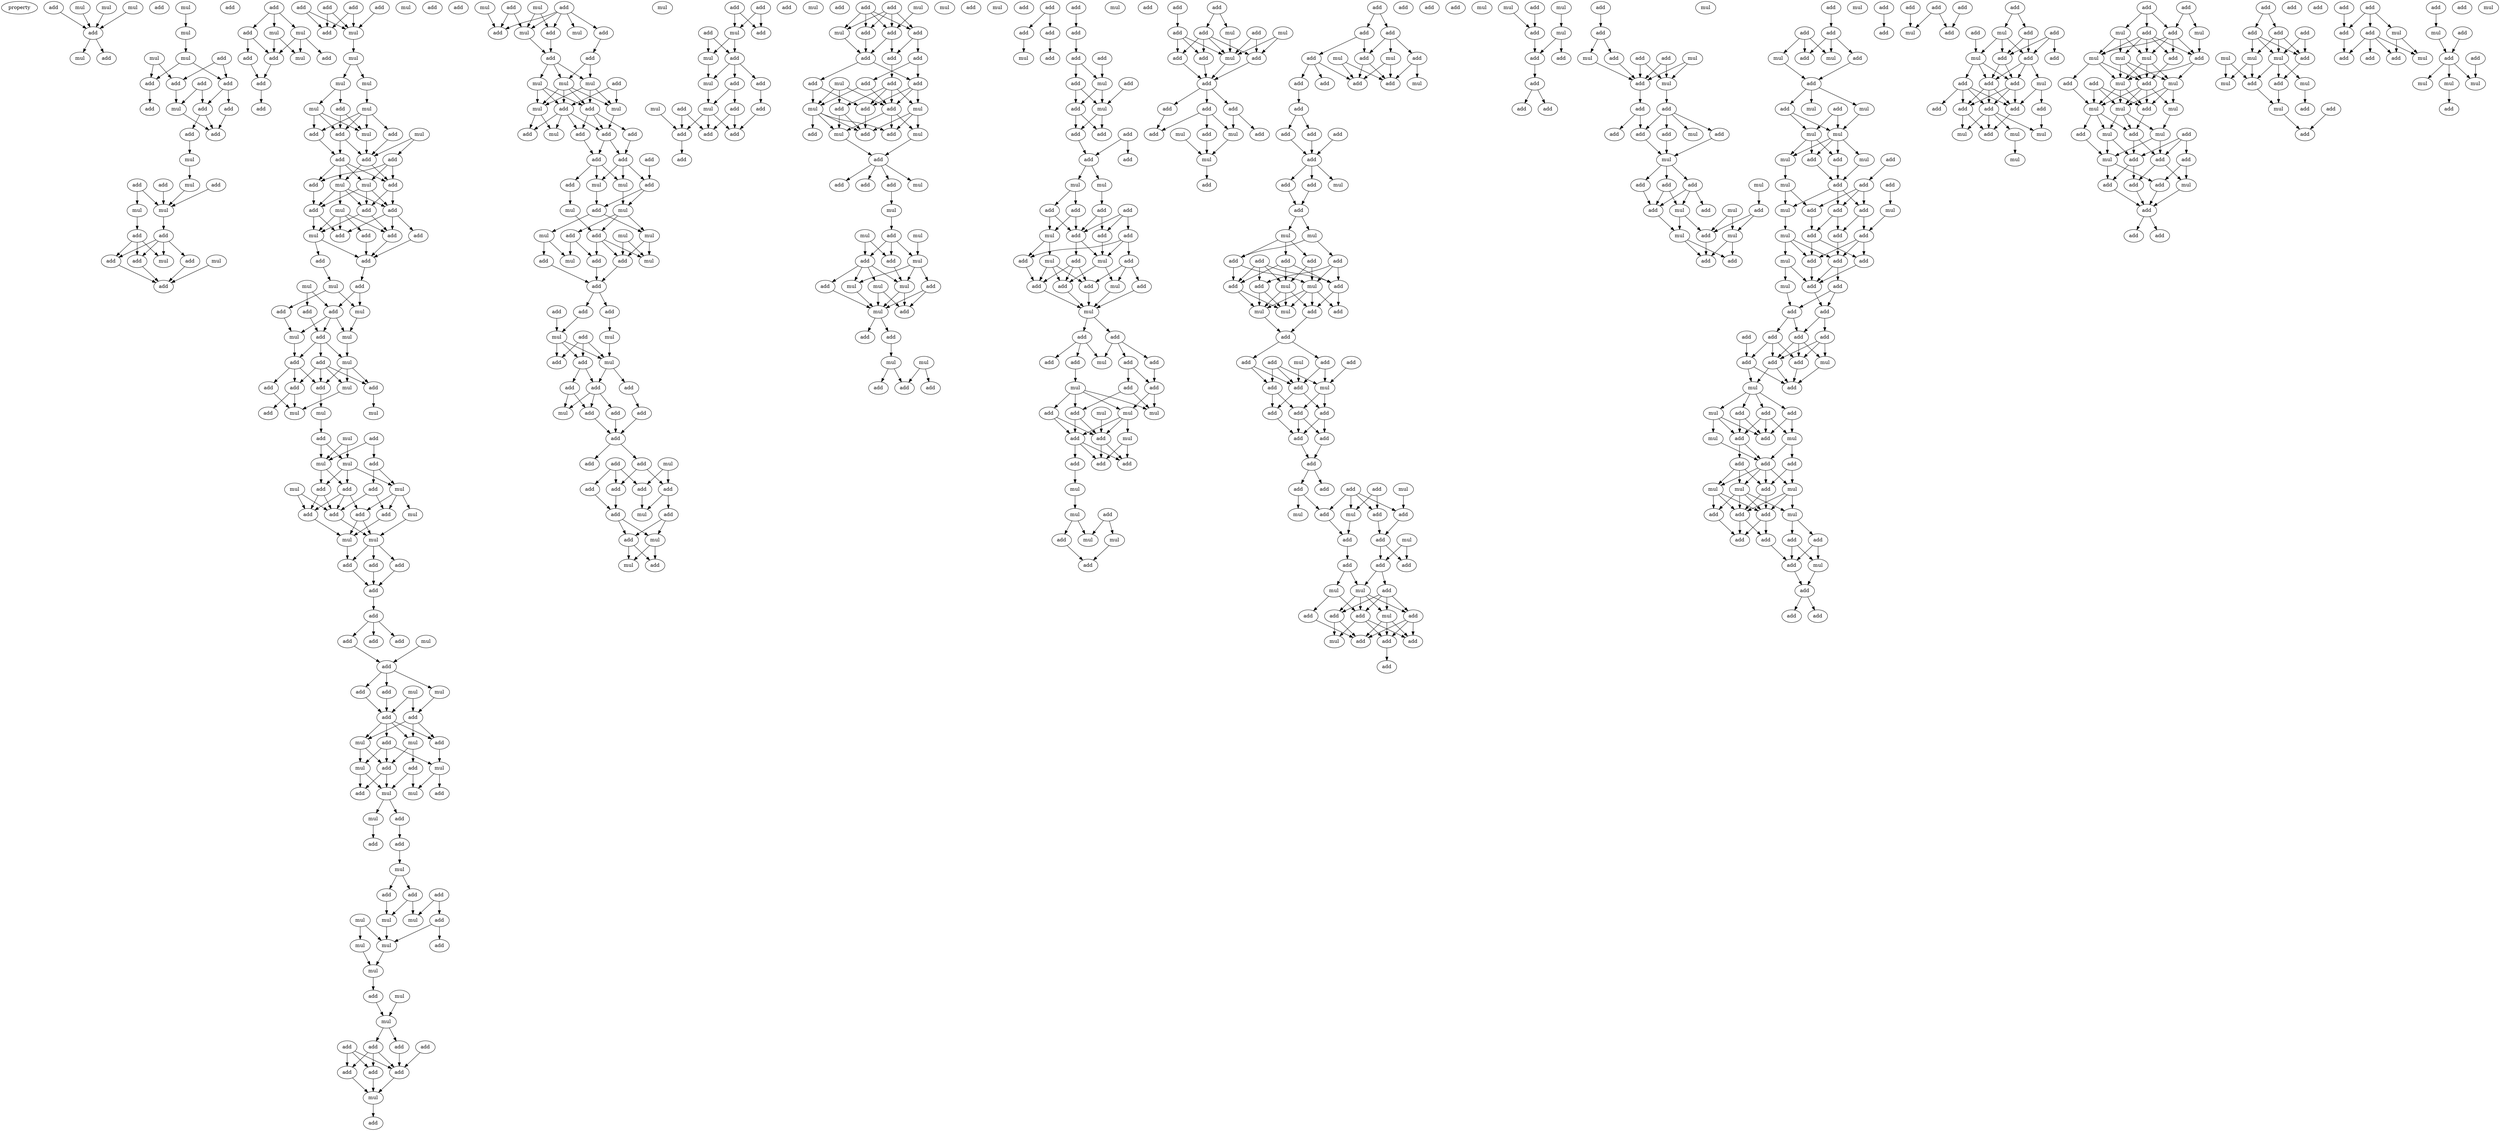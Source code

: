 digraph {
    node [fontcolor=black]
    property [mul=2,lf=1.3]
    0 [ label = add ];
    1 [ label = mul ];
    2 [ label = add ];
    3 [ label = mul ];
    4 [ label = mul ];
    5 [ label = add ];
    6 [ label = mul ];
    7 [ label = mul ];
    8 [ label = add ];
    9 [ label = add ];
    10 [ label = mul ];
    11 [ label = mul ];
    12 [ label = mul ];
    13 [ label = add ];
    14 [ label = add ];
    15 [ label = add ];
    16 [ label = add ];
    17 [ label = add ];
    18 [ label = mul ];
    19 [ label = add ];
    20 [ label = add ];
    21 [ label = add ];
    22 [ label = add ];
    23 [ label = add ];
    24 [ label = mul ];
    25 [ label = add ];
    26 [ label = add ];
    27 [ label = mul ];
    28 [ label = add ];
    29 [ label = mul ];
    30 [ label = mul ];
    31 [ label = add ];
    32 [ label = add ];
    33 [ label = add ];
    34 [ label = add ];
    35 [ label = mul ];
    36 [ label = add ];
    37 [ label = mul ];
    38 [ label = add ];
    39 [ label = add ];
    40 [ label = add ];
    41 [ label = mul ];
    42 [ label = mul ];
    43 [ label = add ];
    44 [ label = add ];
    45 [ label = add ];
    46 [ label = mul ];
    47 [ label = add ];
    48 [ label = add ];
    49 [ label = add ];
    50 [ label = add ];
    51 [ label = add ];
    52 [ label = add ];
    53 [ label = add ];
    54 [ label = mul ];
    55 [ label = mul ];
    56 [ label = mul ];
    57 [ label = mul ];
    58 [ label = mul ];
    59 [ label = mul ];
    60 [ label = add ];
    61 [ label = add ];
    62 [ label = mul ];
    63 [ label = add ];
    64 [ label = add ];
    65 [ label = mul ];
    66 [ label = add ];
    67 [ label = add ];
    68 [ label = add ];
    69 [ label = mul ];
    70 [ label = mul ];
    71 [ label = add ];
    72 [ label = mul ];
    73 [ label = add ];
    74 [ label = add ];
    75 [ label = add ];
    76 [ label = mul ];
    77 [ label = add ];
    78 [ label = add ];
    79 [ label = add ];
    80 [ label = add ];
    81 [ label = add ];
    82 [ label = mul ];
    83 [ label = add ];
    84 [ label = add ];
    85 [ label = mul ];
    86 [ label = add ];
    87 [ label = mul ];
    88 [ label = add ];
    89 [ label = add ];
    90 [ label = add ];
    91 [ label = mul ];
    92 [ label = mul ];
    93 [ label = add ];
    94 [ label = mul ];
    95 [ label = add ];
    96 [ label = mul ];
    97 [ label = add ];
    98 [ label = add ];
    99 [ label = add ];
    100 [ label = mul ];
    101 [ label = add ];
    102 [ label = add ];
    103 [ label = mul ];
    104 [ label = mul ];
    105 [ label = mul ];
    106 [ label = add ];
    107 [ label = add ];
    108 [ label = add ];
    109 [ label = mul ];
    110 [ label = add ];
    111 [ label = mul ];
    112 [ label = mul ];
    113 [ label = add ];
    114 [ label = add ];
    115 [ label = mul ];
    116 [ label = add ];
    117 [ label = mul ];
    118 [ label = add ];
    119 [ label = add ];
    120 [ label = add ];
    121 [ label = mul ];
    122 [ label = add ];
    123 [ label = mul ];
    124 [ label = mul ];
    125 [ label = add ];
    126 [ label = add ];
    127 [ label = add ];
    128 [ label = add ];
    129 [ label = add ];
    130 [ label = add ];
    131 [ label = add ];
    132 [ label = add ];
    133 [ label = mul ];
    134 [ label = add ];
    135 [ label = add ];
    136 [ label = mul ];
    137 [ label = add ];
    138 [ label = add ];
    139 [ label = mul ];
    140 [ label = add ];
    141 [ label = add ];
    142 [ label = add ];
    143 [ label = mul ];
    144 [ label = add ];
    145 [ label = mul ];
    146 [ label = mul ];
    147 [ label = add ];
    148 [ label = add ];
    149 [ label = mul ];
    150 [ label = add ];
    151 [ label = mul ];
    152 [ label = add ];
    153 [ label = mul ];
    154 [ label = mul ];
    155 [ label = add ];
    156 [ label = add ];
    157 [ label = add ];
    158 [ label = mul ];
    159 [ label = add ];
    160 [ label = add ];
    161 [ label = add ];
    162 [ label = mul ];
    163 [ label = mul ];
    164 [ label = add ];
    165 [ label = mul ];
    166 [ label = mul ];
    167 [ label = mul ];
    168 [ label = add ];
    169 [ label = mul ];
    170 [ label = add ];
    171 [ label = add ];
    172 [ label = mul ];
    173 [ label = mul ];
    174 [ label = add ];
    175 [ label = add ];
    176 [ label = add ];
    177 [ label = add ];
    178 [ label = add ];
    179 [ label = add ];
    180 [ label = add ];
    181 [ label = mul ];
    182 [ label = add ];
    183 [ label = mul ];
    184 [ label = add ];
    185 [ label = mul ];
    186 [ label = add ];
    187 [ label = add ];
    188 [ label = mul ];
    189 [ label = add ];
    190 [ label = mul ];
    191 [ label = add ];
    192 [ label = add ];
    193 [ label = add ];
    194 [ label = mul ];
    195 [ label = mul ];
    196 [ label = mul ];
    197 [ label = add ];
    198 [ label = add ];
    199 [ label = mul ];
    200 [ label = mul ];
    201 [ label = add ];
    202 [ label = add ];
    203 [ label = add ];
    204 [ label = add ];
    205 [ label = add ];
    206 [ label = mul ];
    207 [ label = add ];
    208 [ label = add ];
    209 [ label = add ];
    210 [ label = mul ];
    211 [ label = mul ];
    212 [ label = add ];
    213 [ label = add ];
    214 [ label = mul ];
    215 [ label = add ];
    216 [ label = mul ];
    217 [ label = mul ];
    218 [ label = mul ];
    219 [ label = add ];
    220 [ label = add ];
    221 [ label = mul ];
    222 [ label = add ];
    223 [ label = mul ];
    224 [ label = add ];
    225 [ label = add ];
    226 [ label = mul ];
    227 [ label = add ];
    228 [ label = add ];
    229 [ label = add ];
    230 [ label = add ];
    231 [ label = add ];
    232 [ label = mul ];
    233 [ label = mul ];
    234 [ label = add ];
    235 [ label = add ];
    236 [ label = mul ];
    237 [ label = mul ];
    238 [ label = add ];
    239 [ label = add ];
    240 [ label = add ];
    241 [ label = mul ];
    242 [ label = add ];
    243 [ label = add ];
    244 [ label = add ];
    245 [ label = add ];
    246 [ label = add ];
    247 [ label = mul ];
    248 [ label = add ];
    249 [ label = add ];
    250 [ label = add ];
    251 [ label = add ];
    252 [ label = add ];
    253 [ label = add ];
    254 [ label = add ];
    255 [ label = add ];
    256 [ label = mul ];
    257 [ label = add ];
    258 [ label = mul ];
    259 [ label = add ];
    260 [ label = mul ];
    261 [ label = add ];
    262 [ label = add ];
    263 [ label = add ];
    264 [ label = mul ];
    265 [ label = add ];
    266 [ label = add ];
    267 [ label = mul ];
    268 [ label = add ];
    269 [ label = add ];
    270 [ label = mul ];
    271 [ label = add ];
    272 [ label = add ];
    273 [ label = mul ];
    274 [ label = add ];
    275 [ label = mul ];
    276 [ label = add ];
    277 [ label = add ];
    278 [ label = add ];
    279 [ label = add ];
    280 [ label = add ];
    281 [ label = mul ];
    282 [ label = add ];
    283 [ label = add ];
    284 [ label = mul ];
    285 [ label = add ];
    286 [ label = add ];
    287 [ label = add ];
    288 [ label = mul ];
    289 [ label = add ];
    290 [ label = add ];
    291 [ label = add ];
    292 [ label = add ];
    293 [ label = add ];
    294 [ label = mul ];
    295 [ label = add ];
    296 [ label = add ];
    297 [ label = add ];
    298 [ label = add ];
    299 [ label = add ];
    300 [ label = add ];
    301 [ label = mul ];
    302 [ label = mul ];
    303 [ label = add ];
    304 [ label = add ];
    305 [ label = add ];
    306 [ label = mul ];
    307 [ label = mul ];
    308 [ label = add ];
    309 [ label = add ];
    310 [ label = add ];
    311 [ label = mul ];
    312 [ label = add ];
    313 [ label = mul ];
    314 [ label = mul ];
    315 [ label = add ];
    316 [ label = mul ];
    317 [ label = mul ];
    318 [ label = mul ];
    319 [ label = add ];
    320 [ label = add ];
    321 [ label = add ];
    322 [ label = mul ];
    323 [ label = add ];
    324 [ label = mul ];
    325 [ label = mul ];
    326 [ label = mul ];
    327 [ label = add ];
    328 [ label = add ];
    329 [ label = add ];
    330 [ label = add ];
    331 [ label = mul ];
    332 [ label = mul ];
    333 [ label = add ];
    334 [ label = add ];
    335 [ label = mul ];
    336 [ label = add ];
    337 [ label = add ];
    338 [ label = add ];
    339 [ label = add ];
    340 [ label = add ];
    341 [ label = add ];
    342 [ label = add ];
    343 [ label = mul ];
    344 [ label = add ];
    345 [ label = add ];
    346 [ label = add ];
    347 [ label = add ];
    348 [ label = add ];
    349 [ label = mul ];
    350 [ label = add ];
    351 [ label = mul ];
    352 [ label = add ];
    353 [ label = add ];
    354 [ label = add ];
    355 [ label = mul ];
    356 [ label = add ];
    357 [ label = add ];
    358 [ label = mul ];
    359 [ label = mul ];
    360 [ label = add ];
    361 [ label = add ];
    362 [ label = add ];
    363 [ label = add ];
    364 [ label = add ];
    365 [ label = mul ];
    366 [ label = add ];
    367 [ label = add ];
    368 [ label = add ];
    369 [ label = mul ];
    370 [ label = add ];
    371 [ label = mul ];
    372 [ label = add ];
    373 [ label = add ];
    374 [ label = add ];
    375 [ label = mul ];
    376 [ label = add ];
    377 [ label = add ];
    378 [ label = mul ];
    379 [ label = add ];
    380 [ label = add ];
    381 [ label = add ];
    382 [ label = mul ];
    383 [ label = add ];
    384 [ label = add ];
    385 [ label = add ];
    386 [ label = add ];
    387 [ label = mul ];
    388 [ label = add ];
    389 [ label = add ];
    390 [ label = add ];
    391 [ label = mul ];
    392 [ label = mul ];
    393 [ label = mul ];
    394 [ label = mul ];
    395 [ label = add ];
    396 [ label = add ];
    397 [ label = add ];
    398 [ label = add ];
    399 [ label = add ];
    400 [ label = mul ];
    401 [ label = add ];
    402 [ label = mul ];
    403 [ label = add ];
    404 [ label = add ];
    405 [ label = mul ];
    406 [ label = mul ];
    407 [ label = add ];
    408 [ label = add ];
    409 [ label = add ];
    410 [ label = add ];
    411 [ label = mul ];
    412 [ label = add ];
    413 [ label = mul ];
    414 [ label = add ];
    415 [ label = add ];
    416 [ label = mul ];
    417 [ label = add ];
    418 [ label = add ];
    419 [ label = add ];
    420 [ label = add ];
    421 [ label = add ];
    422 [ label = add ];
    423 [ label = mul ];
    424 [ label = add ];
    425 [ label = add ];
    426 [ label = mul ];
    427 [ label = add ];
    428 [ label = mul ];
    429 [ label = add ];
    430 [ label = add ];
    431 [ label = add ];
    432 [ label = add ];
    433 [ label = add ];
    434 [ label = add ];
    435 [ label = mul ];
    436 [ label = add ];
    437 [ label = mul ];
    438 [ label = add ];
    439 [ label = mul ];
    440 [ label = add ];
    441 [ label = add ];
    442 [ label = add ];
    443 [ label = add ];
    444 [ label = add ];
    445 [ label = add ];
    446 [ label = add ];
    447 [ label = add ];
    448 [ label = add ];
    449 [ label = add ];
    450 [ label = add ];
    451 [ label = add ];
    452 [ label = mul ];
    453 [ label = add ];
    454 [ label = mul ];
    455 [ label = add ];
    456 [ label = mul ];
    457 [ label = mul ];
    458 [ label = add ];
    459 [ label = add ];
    460 [ label = add ];
    461 [ label = add ];
    462 [ label = add ];
    463 [ label = add ];
    464 [ label = add ];
    465 [ label = mul ];
    466 [ label = add ];
    467 [ label = mul ];
    468 [ label = add ];
    469 [ label = mul ];
    470 [ label = add ];
    471 [ label = mul ];
    472 [ label = add ];
    473 [ label = add ];
    474 [ label = add ];
    475 [ label = mul ];
    476 [ label = add ];
    477 [ label = add ];
    478 [ label = mul ];
    479 [ label = add ];
    480 [ label = add ];
    481 [ label = add ];
    482 [ label = add ];
    483 [ label = add ];
    484 [ label = add ];
    485 [ label = add ];
    486 [ label = add ];
    487 [ label = add ];
    488 [ label = add ];
    489 [ label = mul ];
    490 [ label = add ];
    491 [ label = add ];
    492 [ label = add ];
    493 [ label = mul ];
    494 [ label = mul ];
    495 [ label = add ];
    496 [ label = add ];
    497 [ label = add ];
    498 [ label = add ];
    499 [ label = mul ];
    500 [ label = add ];
    501 [ label = add ];
    502 [ label = add ];
    503 [ label = mul ];
    504 [ label = add ];
    505 [ label = mul ];
    506 [ label = add ];
    507 [ label = mul ];
    508 [ label = add ];
    509 [ label = add ];
    510 [ label = add ];
    511 [ label = mul ];
    512 [ label = add ];
    513 [ label = add ];
    514 [ label = add ];
    515 [ label = add ];
    516 [ label = mul ];
    517 [ label = add ];
    518 [ label = mul ];
    519 [ label = add ];
    520 [ label = mul ];
    521 [ label = add ];
    522 [ label = add ];
    523 [ label = add ];
    524 [ label = add ];
    525 [ label = mul ];
    526 [ label = add ];
    527 [ label = add ];
    528 [ label = add ];
    529 [ label = mul ];
    530 [ label = add ];
    531 [ label = mul ];
    532 [ label = add ];
    533 [ label = add ];
    534 [ label = mul ];
    535 [ label = add ];
    536 [ label = add ];
    537 [ label = add ];
    538 [ label = add ];
    539 [ label = add ];
    540 [ label = add ];
    541 [ label = add ];
    542 [ label = mul ];
    543 [ label = mul ];
    544 [ label = add ];
    545 [ label = mul ];
    546 [ label = add ];
    547 [ label = add ];
    548 [ label = mul ];
    549 [ label = add ];
    550 [ label = mul ];
    551 [ label = add ];
    552 [ label = add ];
    553 [ label = mul ];
    554 [ label = mul ];
    555 [ label = add ];
    556 [ label = add ];
    557 [ label = add ];
    558 [ label = add ];
    559 [ label = add ];
    560 [ label = add ];
    561 [ label = mul ];
    562 [ label = add ];
    563 [ label = mul ];
    564 [ label = add ];
    565 [ label = add ];
    566 [ label = mul ];
    567 [ label = mul ];
    568 [ label = add ];
    569 [ label = add ];
    570 [ label = mul ];
    571 [ label = mul ];
    572 [ label = mul ];
    573 [ label = mul ];
    574 [ label = add ];
    575 [ label = add ];
    576 [ label = add ];
    577 [ label = add ];
    578 [ label = mul ];
    579 [ label = add ];
    580 [ label = add ];
    581 [ label = mul ];
    582 [ label = mul ];
    583 [ label = add ];
    584 [ label = add ];
    585 [ label = add ];
    586 [ label = mul ];
    587 [ label = add ];
    588 [ label = add ];
    589 [ label = add ];
    590 [ label = add ];
    591 [ label = add ];
    592 [ label = add ];
    593 [ label = mul ];
    594 [ label = add ];
    595 [ label = add ];
    596 [ label = mul ];
    597 [ label = add ];
    598 [ label = add ];
    599 [ label = add ];
    600 [ label = add ];
    601 [ label = add ];
    602 [ label = mul ];
    603 [ label = add ];
    604 [ label = add ];
    605 [ label = add ];
    606 [ label = mul ];
    607 [ label = add ];
    608 [ label = add ];
    609 [ label = mul ];
    610 [ label = add ];
    611 [ label = mul ];
    612 [ label = add ];
    613 [ label = add ];
    614 [ label = add ];
    615 [ label = add ];
    616 [ label = mul ];
    617 [ label = mul ];
    618 [ label = add ];
    619 [ label = add ];
    620 [ label = add ];
    621 [ label = add ];
    622 [ label = mul ];
    623 [ label = mul ];
    624 [ label = mul ];
    625 [ label = add ];
    626 [ label = add ];
    627 [ label = add ];
    628 [ label = mul ];
    629 [ label = add ];
    630 [ label = add ];
    631 [ label = add ];
    632 [ label = add ];
    633 [ label = add ];
    634 [ label = add ];
    635 [ label = mul ];
    636 [ label = add ];
    637 [ label = add ];
    638 [ label = add ];
    639 [ label = add ];
    640 [ label = add ];
    641 [ label = add ];
    642 [ label = add ];
    643 [ label = add ];
    644 [ label = mul ];
    645 [ label = add ];
    646 [ label = add ];
    647 [ label = mul ];
    648 [ label = add ];
    649 [ label = add ];
    650 [ label = add ];
    651 [ label = mul ];
    652 [ label = add ];
    653 [ label = add ];
    654 [ label = add ];
    655 [ label = add ];
    656 [ label = mul ];
    657 [ label = add ];
    658 [ label = add ];
    659 [ label = add ];
    660 [ label = add ];
    661 [ label = add ];
    662 [ label = add ];
    663 [ label = mul ];
    664 [ label = mul ];
    665 [ label = mul ];
    666 [ label = add ];
    667 [ label = mul ];
    668 [ label = add ];
    669 [ label = add ];
    670 [ label = mul ];
    671 [ label = add ];
    672 [ label = add ];
    673 [ label = mul ];
    674 [ label = mul ];
    675 [ label = add ];
    676 [ label = add ];
    677 [ label = mul ];
    678 [ label = mul ];
    679 [ label = add ];
    680 [ label = add ];
    681 [ label = add ];
    682 [ label = mul ];
    683 [ label = mul ];
    684 [ label = mul ];
    685 [ label = mul ];
    686 [ label = add ];
    687 [ label = mul ];
    688 [ label = add ];
    689 [ label = add ];
    690 [ label = add ];
    691 [ label = mul ];
    692 [ label = mul ];
    693 [ label = mul ];
    694 [ label = add ];
    695 [ label = add ];
    696 [ label = add ];
    697 [ label = add ];
    698 [ label = mul ];
    699 [ label = add ];
    700 [ label = add ];
    701 [ label = add ];
    702 [ label = add ];
    703 [ label = add ];
    704 [ label = add ];
    705 [ label = add ];
    706 [ label = add ];
    707 [ label = add ];
    708 [ label = mul ];
    709 [ label = mul ];
    710 [ label = add ];
    711 [ label = mul ];
    712 [ label = add ];
    713 [ label = mul ];
    714 [ label = mul ];
    715 [ label = add ];
    716 [ label = add ];
    717 [ label = add ];
    718 [ label = add ];
    719 [ label = add ];
    720 [ label = mul ];
    721 [ label = add ];
    722 [ label = add ];
    723 [ label = add ];
    724 [ label = add ];
    725 [ label = add ];
    726 [ label = mul ];
    727 [ label = add ];
    728 [ label = mul ];
    729 [ label = add ];
    730 [ label = add ];
    731 [ label = add ];
    732 [ label = add ];
    733 [ label = mul ];
    734 [ label = add ];
    735 [ label = add ];
    736 [ label = add ];
    737 [ label = mul ];
    738 [ label = mul ];
    739 [ label = mul ];
    740 [ label = add ];
    741 [ label = mul ];
    0 -> 5 [ name = 0 ];
    1 -> 5 [ name = 1 ];
    3 -> 5 [ name = 2 ];
    4 -> 5 [ name = 3 ];
    5 -> 6 [ name = 4 ];
    5 -> 8 [ name = 5 ];
    7 -> 10 [ name = 6 ];
    10 -> 12 [ name = 7 ];
    11 -> 14 [ name = 8 ];
    11 -> 16 [ name = 9 ];
    12 -> 14 [ name = 10 ];
    12 -> 15 [ name = 11 ];
    13 -> 15 [ name = 12 ];
    13 -> 16 [ name = 13 ];
    14 -> 20 [ name = 14 ];
    15 -> 19 [ name = 15 ];
    15 -> 21 [ name = 16 ];
    16 -> 18 [ name = 17 ];
    17 -> 18 [ name = 18 ];
    17 -> 21 [ name = 19 ];
    18 -> 22 [ name = 20 ];
    19 -> 22 [ name = 21 ];
    21 -> 22 [ name = 22 ];
    21 -> 23 [ name = 23 ];
    23 -> 24 [ name = 24 ];
    24 -> 27 [ name = 25 ];
    25 -> 29 [ name = 26 ];
    25 -> 30 [ name = 27 ];
    26 -> 29 [ name = 28 ];
    27 -> 29 [ name = 29 ];
    28 -> 29 [ name = 30 ];
    29 -> 32 [ name = 31 ];
    30 -> 31 [ name = 32 ];
    31 -> 33 [ name = 33 ];
    31 -> 35 [ name = 34 ];
    31 -> 36 [ name = 35 ];
    32 -> 33 [ name = 36 ];
    32 -> 34 [ name = 37 ];
    32 -> 35 [ name = 38 ];
    32 -> 36 [ name = 39 ];
    33 -> 38 [ name = 40 ];
    34 -> 38 [ name = 41 ];
    36 -> 38 [ name = 42 ];
    37 -> 38 [ name = 43 ];
    39 -> 40 [ name = 44 ];
    39 -> 41 [ name = 45 ];
    39 -> 42 [ name = 46 ];
    40 -> 43 [ name = 47 ];
    40 -> 44 [ name = 48 ];
    41 -> 43 [ name = 49 ];
    41 -> 46 [ name = 50 ];
    42 -> 43 [ name = 51 ];
    42 -> 45 [ name = 52 ];
    42 -> 46 [ name = 53 ];
    43 -> 47 [ name = 54 ];
    44 -> 47 [ name = 55 ];
    47 -> 50 [ name = 56 ];
    48 -> 53 [ name = 57 ];
    48 -> 54 [ name = 58 ];
    49 -> 53 [ name = 59 ];
    49 -> 54 [ name = 60 ];
    51 -> 54 [ name = 61 ];
    52 -> 53 [ name = 62 ];
    52 -> 54 [ name = 63 ];
    54 -> 55 [ name = 64 ];
    55 -> 56 [ name = 65 ];
    55 -> 57 [ name = 66 ];
    56 -> 58 [ name = 67 ];
    57 -> 59 [ name = 68 ];
    57 -> 60 [ name = 69 ];
    58 -> 61 [ name = 70 ];
    58 -> 63 [ name = 71 ];
    58 -> 64 [ name = 72 ];
    58 -> 65 [ name = 73 ];
    59 -> 61 [ name = 74 ];
    59 -> 63 [ name = 75 ];
    59 -> 65 [ name = 76 ];
    60 -> 63 [ name = 77 ];
    60 -> 65 [ name = 78 ];
    61 -> 67 [ name = 79 ];
    62 -> 66 [ name = 80 ];
    62 -> 68 [ name = 81 ];
    63 -> 67 [ name = 82 ];
    63 -> 68 [ name = 83 ];
    64 -> 68 [ name = 84 ];
    65 -> 68 [ name = 85 ];
    66 -> 71 [ name = 86 ];
    66 -> 72 [ name = 87 ];
    66 -> 73 [ name = 88 ];
    67 -> 70 [ name = 89 ];
    67 -> 71 [ name = 90 ];
    67 -> 72 [ name = 91 ];
    67 -> 73 [ name = 92 ];
    68 -> 70 [ name = 93 ];
    68 -> 73 [ name = 94 ];
    70 -> 74 [ name = 95 ];
    70 -> 75 [ name = 96 ];
    70 -> 76 [ name = 97 ];
    70 -> 77 [ name = 98 ];
    71 -> 75 [ name = 99 ];
    72 -> 74 [ name = 100 ];
    72 -> 75 [ name = 101 ];
    72 -> 77 [ name = 102 ];
    73 -> 74 [ name = 103 ];
    73 -> 77 [ name = 104 ];
    74 -> 80 [ name = 105 ];
    74 -> 82 [ name = 106 ];
    75 -> 81 [ name = 107 ];
    75 -> 82 [ name = 108 ];
    76 -> 79 [ name = 109 ];
    76 -> 80 [ name = 110 ];
    76 -> 81 [ name = 111 ];
    76 -> 82 [ name = 112 ];
    77 -> 78 [ name = 113 ];
    77 -> 80 [ name = 114 ];
    77 -> 81 [ name = 115 ];
    78 -> 83 [ name = 116 ];
    79 -> 83 [ name = 117 ];
    80 -> 83 [ name = 118 ];
    82 -> 83 [ name = 119 ];
    82 -> 84 [ name = 120 ];
    83 -> 86 [ name = 121 ];
    84 -> 87 [ name = 122 ];
    85 -> 88 [ name = 123 ];
    85 -> 90 [ name = 124 ];
    86 -> 90 [ name = 125 ];
    86 -> 91 [ name = 126 ];
    87 -> 89 [ name = 127 ];
    87 -> 91 [ name = 128 ];
    88 -> 93 [ name = 129 ];
    89 -> 94 [ name = 130 ];
    90 -> 92 [ name = 131 ];
    90 -> 93 [ name = 132 ];
    90 -> 94 [ name = 133 ];
    91 -> 92 [ name = 134 ];
    92 -> 96 [ name = 135 ];
    93 -> 95 [ name = 136 ];
    93 -> 96 [ name = 137 ];
    93 -> 97 [ name = 138 ];
    94 -> 95 [ name = 139 ];
    95 -> 98 [ name = 140 ];
    95 -> 99 [ name = 141 ];
    95 -> 102 [ name = 142 ];
    96 -> 100 [ name = 143 ];
    96 -> 101 [ name = 144 ];
    96 -> 102 [ name = 145 ];
    97 -> 98 [ name = 146 ];
    97 -> 100 [ name = 147 ];
    97 -> 101 [ name = 148 ];
    97 -> 102 [ name = 149 ];
    98 -> 104 [ name = 150 ];
    98 -> 106 [ name = 151 ];
    99 -> 104 [ name = 152 ];
    100 -> 104 [ name = 153 ];
    101 -> 105 [ name = 154 ];
    102 -> 103 [ name = 155 ];
    103 -> 108 [ name = 156 ];
    107 -> 110 [ name = 157 ];
    107 -> 112 [ name = 158 ];
    108 -> 111 [ name = 159 ];
    108 -> 112 [ name = 160 ];
    109 -> 111 [ name = 161 ];
    109 -> 112 [ name = 162 ];
    110 -> 113 [ name = 163 ];
    110 -> 117 [ name = 164 ];
    111 -> 114 [ name = 165 ];
    111 -> 116 [ name = 166 ];
    111 -> 117 [ name = 167 ];
    112 -> 114 [ name = 168 ];
    112 -> 116 [ name = 169 ];
    113 -> 120 [ name = 170 ];
    113 -> 122 [ name = 171 ];
    114 -> 118 [ name = 172 ];
    114 -> 120 [ name = 173 ];
    115 -> 118 [ name = 174 ];
    115 -> 120 [ name = 175 ];
    116 -> 118 [ name = 176 ];
    116 -> 119 [ name = 177 ];
    116 -> 120 [ name = 178 ];
    117 -> 119 [ name = 179 ];
    117 -> 121 [ name = 180 ];
    117 -> 122 [ name = 181 ];
    118 -> 124 [ name = 182 ];
    119 -> 123 [ name = 183 ];
    119 -> 124 [ name = 184 ];
    120 -> 123 [ name = 185 ];
    121 -> 123 [ name = 186 ];
    122 -> 124 [ name = 187 ];
    123 -> 125 [ name = 188 ];
    123 -> 126 [ name = 189 ];
    123 -> 127 [ name = 190 ];
    124 -> 126 [ name = 191 ];
    125 -> 128 [ name = 192 ];
    126 -> 128 [ name = 193 ];
    127 -> 128 [ name = 194 ];
    128 -> 129 [ name = 195 ];
    129 -> 130 [ name = 196 ];
    129 -> 131 [ name = 197 ];
    129 -> 132 [ name = 198 ];
    130 -> 134 [ name = 199 ];
    133 -> 134 [ name = 200 ];
    134 -> 135 [ name = 201 ];
    134 -> 137 [ name = 202 ];
    134 -> 139 [ name = 203 ];
    135 -> 141 [ name = 204 ];
    136 -> 140 [ name = 205 ];
    136 -> 141 [ name = 206 ];
    137 -> 141 [ name = 207 ];
    139 -> 140 [ name = 208 ];
    140 -> 143 [ name = 209 ];
    140 -> 144 [ name = 210 ];
    140 -> 145 [ name = 211 ];
    141 -> 142 [ name = 212 ];
    141 -> 143 [ name = 213 ];
    141 -> 144 [ name = 214 ];
    141 -> 145 [ name = 215 ];
    142 -> 146 [ name = 216 ];
    142 -> 148 [ name = 217 ];
    142 -> 149 [ name = 218 ];
    143 -> 147 [ name = 219 ];
    143 -> 148 [ name = 220 ];
    144 -> 146 [ name = 221 ];
    145 -> 148 [ name = 222 ];
    145 -> 149 [ name = 223 ];
    146 -> 150 [ name = 224 ];
    146 -> 151 [ name = 225 ];
    147 -> 151 [ name = 226 ];
    147 -> 153 [ name = 227 ];
    148 -> 152 [ name = 228 ];
    148 -> 153 [ name = 229 ];
    149 -> 152 [ name = 230 ];
    149 -> 153 [ name = 231 ];
    153 -> 154 [ name = 232 ];
    153 -> 155 [ name = 233 ];
    154 -> 157 [ name = 234 ];
    155 -> 156 [ name = 235 ];
    156 -> 158 [ name = 236 ];
    158 -> 159 [ name = 237 ];
    158 -> 161 [ name = 238 ];
    159 -> 163 [ name = 239 ];
    160 -> 162 [ name = 240 ];
    160 -> 164 [ name = 241 ];
    161 -> 162 [ name = 242 ];
    161 -> 163 [ name = 243 ];
    163 -> 166 [ name = 244 ];
    164 -> 166 [ name = 245 ];
    164 -> 168 [ name = 246 ];
    165 -> 166 [ name = 247 ];
    165 -> 167 [ name = 248 ];
    166 -> 169 [ name = 249 ];
    167 -> 169 [ name = 250 ];
    169 -> 170 [ name = 251 ];
    170 -> 173 [ name = 252 ];
    172 -> 173 [ name = 253 ];
    173 -> 174 [ name = 254 ];
    173 -> 176 [ name = 255 ];
    174 -> 178 [ name = 256 ];
    174 -> 179 [ name = 257 ];
    174 -> 180 [ name = 258 ];
    175 -> 180 [ name = 259 ];
    176 -> 180 [ name = 260 ];
    177 -> 178 [ name = 261 ];
    177 -> 179 [ name = 262 ];
    177 -> 180 [ name = 263 ];
    178 -> 181 [ name = 264 ];
    179 -> 181 [ name = 265 ];
    180 -> 181 [ name = 266 ];
    181 -> 182 [ name = 267 ];
    183 -> 189 [ name = 268 ];
    184 -> 187 [ name = 269 ];
    184 -> 188 [ name = 270 ];
    184 -> 189 [ name = 271 ];
    184 -> 190 [ name = 272 ];
    184 -> 191 [ name = 273 ];
    185 -> 190 [ name = 274 ];
    185 -> 191 [ name = 275 ];
    186 -> 189 [ name = 276 ];
    186 -> 190 [ name = 277 ];
    187 -> 193 [ name = 278 ];
    190 -> 192 [ name = 279 ];
    191 -> 192 [ name = 280 ];
    192 -> 194 [ name = 281 ];
    192 -> 195 [ name = 282 ];
    192 -> 196 [ name = 283 ];
    193 -> 195 [ name = 284 ];
    193 -> 196 [ name = 285 ];
    194 -> 198 [ name = 286 ];
    194 -> 199 [ name = 287 ];
    194 -> 201 [ name = 288 ];
    195 -> 199 [ name = 289 ];
    195 -> 200 [ name = 290 ];
    195 -> 201 [ name = 291 ];
    196 -> 198 [ name = 292 ];
    196 -> 199 [ name = 293 ];
    196 -> 200 [ name = 294 ];
    196 -> 201 [ name = 295 ];
    197 -> 198 [ name = 296 ];
    197 -> 200 [ name = 297 ];
    198 -> 202 [ name = 298 ];
    198 -> 203 [ name = 299 ];
    198 -> 205 [ name = 300 ];
    198 -> 206 [ name = 301 ];
    199 -> 202 [ name = 302 ];
    199 -> 206 [ name = 303 ];
    200 -> 203 [ name = 304 ];
    201 -> 203 [ name = 305 ];
    201 -> 204 [ name = 306 ];
    201 -> 205 [ name = 307 ];
    203 -> 208 [ name = 308 ];
    203 -> 209 [ name = 309 ];
    204 -> 209 [ name = 310 ];
    205 -> 208 [ name = 311 ];
    207 -> 213 [ name = 312 ];
    208 -> 210 [ name = 313 ];
    208 -> 211 [ name = 314 ];
    208 -> 212 [ name = 315 ];
    209 -> 210 [ name = 316 ];
    209 -> 211 [ name = 317 ];
    209 -> 213 [ name = 318 ];
    210 -> 214 [ name = 319 ];
    211 -> 215 [ name = 320 ];
    212 -> 216 [ name = 321 ];
    213 -> 214 [ name = 322 ];
    213 -> 215 [ name = 323 ];
    214 -> 219 [ name = 324 ];
    214 -> 220 [ name = 325 ];
    214 -> 221 [ name = 326 ];
    215 -> 217 [ name = 327 ];
    215 -> 221 [ name = 328 ];
    216 -> 219 [ name = 329 ];
    217 -> 222 [ name = 330 ];
    217 -> 223 [ name = 331 ];
    218 -> 225 [ name = 332 ];
    218 -> 226 [ name = 333 ];
    219 -> 224 [ name = 334 ];
    219 -> 225 [ name = 335 ];
    219 -> 226 [ name = 336 ];
    220 -> 223 [ name = 337 ];
    220 -> 224 [ name = 338 ];
    221 -> 225 [ name = 339 ];
    221 -> 226 [ name = 340 ];
    222 -> 227 [ name = 341 ];
    224 -> 227 [ name = 342 ];
    225 -> 227 [ name = 343 ];
    227 -> 228 [ name = 344 ];
    227 -> 229 [ name = 345 ];
    228 -> 232 [ name = 346 ];
    229 -> 233 [ name = 347 ];
    230 -> 232 [ name = 348 ];
    231 -> 234 [ name = 349 ];
    231 -> 235 [ name = 350 ];
    231 -> 236 [ name = 351 ];
    232 -> 234 [ name = 352 ];
    232 -> 235 [ name = 353 ];
    232 -> 236 [ name = 354 ];
    233 -> 236 [ name = 355 ];
    235 -> 238 [ name = 356 ];
    235 -> 239 [ name = 357 ];
    236 -> 238 [ name = 358 ];
    236 -> 240 [ name = 359 ];
    238 -> 241 [ name = 360 ];
    238 -> 242 [ name = 361 ];
    238 -> 243 [ name = 362 ];
    239 -> 241 [ name = 363 ];
    239 -> 242 [ name = 364 ];
    240 -> 244 [ name = 365 ];
    242 -> 245 [ name = 366 ];
    243 -> 245 [ name = 367 ];
    244 -> 245 [ name = 368 ];
    245 -> 246 [ name = 369 ];
    245 -> 249 [ name = 370 ];
    247 -> 252 [ name = 371 ];
    247 -> 253 [ name = 372 ];
    248 -> 250 [ name = 373 ];
    248 -> 251 [ name = 374 ];
    248 -> 252 [ name = 375 ];
    249 -> 251 [ name = 376 ];
    249 -> 253 [ name = 377 ];
    250 -> 254 [ name = 378 ];
    251 -> 254 [ name = 379 ];
    252 -> 256 [ name = 380 ];
    253 -> 255 [ name = 381 ];
    253 -> 256 [ name = 382 ];
    254 -> 257 [ name = 383 ];
    254 -> 258 [ name = 384 ];
    255 -> 257 [ name = 385 ];
    255 -> 258 [ name = 386 ];
    257 -> 260 [ name = 387 ];
    257 -> 263 [ name = 388 ];
    258 -> 260 [ name = 389 ];
    258 -> 263 [ name = 390 ];
    259 -> 264 [ name = 391 ];
    259 -> 266 [ name = 392 ];
    262 -> 264 [ name = 393 ];
    262 -> 266 [ name = 394 ];
    264 -> 267 [ name = 395 ];
    264 -> 268 [ name = 396 ];
    265 -> 267 [ name = 397 ];
    265 -> 268 [ name = 398 ];
    267 -> 270 [ name = 399 ];
    268 -> 269 [ name = 400 ];
    268 -> 270 [ name = 401 ];
    268 -> 271 [ name = 402 ];
    269 -> 273 [ name = 403 ];
    269 -> 274 [ name = 404 ];
    270 -> 273 [ name = 405 ];
    271 -> 272 [ name = 406 ];
    272 -> 279 [ name = 407 ];
    273 -> 277 [ name = 408 ];
    273 -> 278 [ name = 409 ];
    273 -> 279 [ name = 410 ];
    274 -> 278 [ name = 411 ];
    274 -> 279 [ name = 412 ];
    275 -> 277 [ name = 413 ];
    276 -> 277 [ name = 414 ];
    276 -> 278 [ name = 415 ];
    277 -> 280 [ name = 416 ];
    283 -> 286 [ name = 417 ];
    283 -> 287 [ name = 418 ];
    283 -> 288 [ name = 419 ];
    283 -> 289 [ name = 420 ];
    284 -> 286 [ name = 421 ];
    285 -> 286 [ name = 422 ];
    285 -> 287 [ name = 423 ];
    285 -> 288 [ name = 424 ];
    285 -> 289 [ name = 425 ];
    286 -> 291 [ name = 426 ];
    286 -> 292 [ name = 427 ];
    287 -> 290 [ name = 428 ];
    287 -> 292 [ name = 429 ];
    288 -> 291 [ name = 430 ];
    289 -> 291 [ name = 431 ];
    290 -> 296 [ name = 432 ];
    290 -> 297 [ name = 433 ];
    291 -> 293 [ name = 434 ];
    291 -> 296 [ name = 435 ];
    292 -> 295 [ name = 436 ];
    293 -> 300 [ name = 437 ];
    293 -> 302 [ name = 438 ];
    294 -> 298 [ name = 439 ];
    294 -> 299 [ name = 440 ];
    294 -> 302 [ name = 441 ];
    295 -> 298 [ name = 442 ];
    295 -> 299 [ name = 443 ];
    295 -> 300 [ name = 444 ];
    295 -> 301 [ name = 445 ];
    296 -> 299 [ name = 446 ];
    296 -> 300 [ name = 447 ];
    296 -> 301 [ name = 448 ];
    297 -> 299 [ name = 449 ];
    297 -> 302 [ name = 450 ];
    298 -> 303 [ name = 451 ];
    298 -> 307 [ name = 452 ];
    299 -> 305 [ name = 453 ];
    299 -> 306 [ name = 454 ];
    299 -> 307 [ name = 455 ];
    300 -> 303 [ name = 456 ];
    301 -> 303 [ name = 457 ];
    301 -> 305 [ name = 458 ];
    301 -> 306 [ name = 459 ];
    302 -> 303 [ name = 460 ];
    302 -> 304 [ name = 461 ];
    302 -> 305 [ name = 462 ];
    302 -> 307 [ name = 463 ];
    306 -> 308 [ name = 464 ];
    307 -> 308 [ name = 465 ];
    308 -> 309 [ name = 466 ];
    308 -> 310 [ name = 467 ];
    308 -> 312 [ name = 468 ];
    308 -> 313 [ name = 469 ];
    312 -> 314 [ name = 470 ];
    314 -> 315 [ name = 471 ];
    315 -> 318 [ name = 472 ];
    315 -> 319 [ name = 473 ];
    315 -> 320 [ name = 474 ];
    316 -> 318 [ name = 475 ];
    317 -> 319 [ name = 476 ];
    317 -> 320 [ name = 477 ];
    318 -> 323 [ name = 478 ];
    318 -> 324 [ name = 479 ];
    318 -> 325 [ name = 480 ];
    319 -> 324 [ name = 481 ];
    320 -> 321 [ name = 482 ];
    320 -> 322 [ name = 483 ];
    320 -> 324 [ name = 484 ];
    320 -> 325 [ name = 485 ];
    321 -> 326 [ name = 486 ];
    322 -> 326 [ name = 487 ];
    322 -> 327 [ name = 488 ];
    323 -> 326 [ name = 489 ];
    323 -> 327 [ name = 490 ];
    324 -> 326 [ name = 491 ];
    324 -> 327 [ name = 492 ];
    325 -> 326 [ name = 493 ];
    326 -> 328 [ name = 494 ];
    326 -> 329 [ name = 495 ];
    329 -> 331 [ name = 496 ];
    331 -> 333 [ name = 497 ];
    331 -> 336 [ name = 498 ];
    332 -> 334 [ name = 499 ];
    332 -> 336 [ name = 500 ];
    338 -> 339 [ name = 501 ];
    338 -> 340 [ name = 502 ];
    339 -> 343 [ name = 503 ];
    340 -> 341 [ name = 504 ];
    342 -> 344 [ name = 505 ];
    344 -> 345 [ name = 506 ];
    345 -> 348 [ name = 507 ];
    345 -> 349 [ name = 508 ];
    346 -> 349 [ name = 509 ];
    347 -> 351 [ name = 510 ];
    348 -> 350 [ name = 511 ];
    348 -> 351 [ name = 512 ];
    349 -> 350 [ name = 513 ];
    349 -> 351 [ name = 514 ];
    350 -> 352 [ name = 515 ];
    350 -> 353 [ name = 516 ];
    351 -> 352 [ name = 517 ];
    351 -> 353 [ name = 518 ];
    353 -> 356 [ name = 519 ];
    354 -> 356 [ name = 520 ];
    354 -> 357 [ name = 521 ];
    356 -> 358 [ name = 522 ];
    356 -> 359 [ name = 523 ];
    358 -> 363 [ name = 524 ];
    359 -> 361 [ name = 525 ];
    359 -> 362 [ name = 526 ];
    360 -> 364 [ name = 527 ];
    360 -> 366 [ name = 528 ];
    360 -> 367 [ name = 529 ];
    361 -> 365 [ name = 530 ];
    361 -> 367 [ name = 531 ];
    362 -> 365 [ name = 532 ];
    362 -> 367 [ name = 533 ];
    363 -> 364 [ name = 534 ];
    363 -> 367 [ name = 535 ];
    364 -> 371 [ name = 536 ];
    365 -> 368 [ name = 537 ];
    365 -> 369 [ name = 538 ];
    366 -> 368 [ name = 539 ];
    366 -> 371 [ name = 540 ];
    366 -> 372 [ name = 541 ];
    367 -> 370 [ name = 542 ];
    367 -> 371 [ name = 543 ];
    368 -> 377 [ name = 544 ];
    369 -> 373 [ name = 545 ];
    369 -> 374 [ name = 546 ];
    369 -> 377 [ name = 547 ];
    370 -> 373 [ name = 548 ];
    370 -> 374 [ name = 549 ];
    370 -> 377 [ name = 550 ];
    371 -> 373 [ name = 551 ];
    371 -> 375 [ name = 552 ];
    372 -> 374 [ name = 553 ];
    372 -> 375 [ name = 554 ];
    372 -> 376 [ name = 555 ];
    373 -> 378 [ name = 556 ];
    374 -> 378 [ name = 557 ];
    375 -> 378 [ name = 558 ];
    376 -> 378 [ name = 559 ];
    377 -> 378 [ name = 560 ];
    378 -> 379 [ name = 561 ];
    378 -> 380 [ name = 562 ];
    379 -> 381 [ name = 563 ];
    379 -> 382 [ name = 564 ];
    379 -> 384 [ name = 565 ];
    380 -> 382 [ name = 566 ];
    380 -> 383 [ name = 567 ];
    380 -> 385 [ name = 568 ];
    383 -> 386 [ name = 569 ];
    384 -> 387 [ name = 570 ];
    385 -> 386 [ name = 571 ];
    385 -> 388 [ name = 572 ];
    386 -> 391 [ name = 573 ];
    386 -> 392 [ name = 574 ];
    387 -> 389 [ name = 575 ];
    387 -> 390 [ name = 576 ];
    387 -> 391 [ name = 577 ];
    387 -> 392 [ name = 578 ];
    388 -> 389 [ name = 579 ];
    388 -> 391 [ name = 580 ];
    389 -> 395 [ name = 581 ];
    389 -> 396 [ name = 582 ];
    390 -> 395 [ name = 583 ];
    390 -> 396 [ name = 584 ];
    392 -> 394 [ name = 585 ];
    392 -> 395 [ name = 586 ];
    392 -> 396 [ name = 587 ];
    393 -> 395 [ name = 588 ];
    394 -> 398 [ name = 589 ];
    394 -> 399 [ name = 590 ];
    395 -> 398 [ name = 591 ];
    395 -> 399 [ name = 592 ];
    396 -> 397 [ name = 593 ];
    396 -> 398 [ name = 594 ];
    396 -> 399 [ name = 595 ];
    397 -> 400 [ name = 596 ];
    400 -> 402 [ name = 597 ];
    401 -> 405 [ name = 598 ];
    401 -> 406 [ name = 599 ];
    402 -> 404 [ name = 600 ];
    402 -> 406 [ name = 601 ];
    404 -> 407 [ name = 602 ];
    405 -> 407 [ name = 603 ];
    408 -> 410 [ name = 604 ];
    408 -> 411 [ name = 605 ];
    409 -> 412 [ name = 606 ];
    410 -> 415 [ name = 607 ];
    410 -> 416 [ name = 608 ];
    410 -> 417 [ name = 609 ];
    410 -> 418 [ name = 610 ];
    411 -> 416 [ name = 611 ];
    412 -> 415 [ name = 612 ];
    412 -> 416 [ name = 613 ];
    412 -> 418 [ name = 614 ];
    413 -> 416 [ name = 615 ];
    413 -> 417 [ name = 616 ];
    414 -> 416 [ name = 617 ];
    414 -> 417 [ name = 618 ];
    415 -> 419 [ name = 619 ];
    416 -> 419 [ name = 620 ];
    417 -> 419 [ name = 621 ];
    418 -> 419 [ name = 622 ];
    419 -> 420 [ name = 623 ];
    419 -> 421 [ name = 624 ];
    419 -> 422 [ name = 625 ];
    420 -> 424 [ name = 626 ];
    421 -> 424 [ name = 627 ];
    421 -> 426 [ name = 628 ];
    421 -> 427 [ name = 629 ];
    422 -> 425 [ name = 630 ];
    422 -> 426 [ name = 631 ];
    423 -> 428 [ name = 632 ];
    426 -> 428 [ name = 633 ];
    427 -> 428 [ name = 634 ];
    428 -> 429 [ name = 635 ];
    430 -> 431 [ name = 636 ];
    430 -> 432 [ name = 637 ];
    431 -> 434 [ name = 638 ];
    431 -> 436 [ name = 639 ];
    432 -> 433 [ name = 640 ];
    432 -> 435 [ name = 641 ];
    432 -> 436 [ name = 642 ];
    433 -> 438 [ name = 643 ];
    433 -> 439 [ name = 644 ];
    434 -> 440 [ name = 645 ];
    434 -> 441 [ name = 646 ];
    434 -> 442 [ name = 647 ];
    435 -> 438 [ name = 648 ];
    435 -> 441 [ name = 649 ];
    436 -> 438 [ name = 650 ];
    436 -> 441 [ name = 651 ];
    437 -> 438 [ name = 652 ];
    437 -> 441 [ name = 653 ];
    440 -> 443 [ name = 654 ];
    443 -> 444 [ name = 655 ];
    443 -> 445 [ name = 656 ];
    444 -> 449 [ name = 657 ];
    445 -> 449 [ name = 658 ];
    446 -> 449 [ name = 659 ];
    449 -> 450 [ name = 660 ];
    449 -> 451 [ name = 661 ];
    449 -> 452 [ name = 662 ];
    450 -> 455 [ name = 663 ];
    451 -> 455 [ name = 664 ];
    455 -> 456 [ name = 665 ];
    455 -> 457 [ name = 666 ];
    456 -> 460 [ name = 667 ];
    456 -> 461 [ name = 668 ];
    457 -> 458 [ name = 669 ];
    457 -> 459 [ name = 670 ];
    457 -> 461 [ name = 671 ];
    458 -> 465 [ name = 672 ];
    458 -> 467 [ name = 673 ];
    459 -> 463 [ name = 674 ];
    459 -> 464 [ name = 675 ];
    459 -> 465 [ name = 676 ];
    460 -> 463 [ name = 677 ];
    460 -> 466 [ name = 678 ];
    460 -> 467 [ name = 679 ];
    461 -> 464 [ name = 680 ];
    461 -> 467 [ name = 681 ];
    462 -> 463 [ name = 682 ];
    462 -> 464 [ name = 683 ];
    462 -> 465 [ name = 684 ];
    462 -> 466 [ name = 685 ];
    463 -> 468 [ name = 686 ];
    463 -> 470 [ name = 687 ];
    464 -> 469 [ name = 688 ];
    464 -> 471 [ name = 689 ];
    465 -> 468 [ name = 690 ];
    465 -> 469 [ name = 691 ];
    465 -> 471 [ name = 692 ];
    466 -> 469 [ name = 693 ];
    466 -> 471 [ name = 694 ];
    467 -> 468 [ name = 695 ];
    467 -> 469 [ name = 696 ];
    467 -> 470 [ name = 697 ];
    467 -> 471 [ name = 698 ];
    468 -> 472 [ name = 699 ];
    471 -> 472 [ name = 700 ];
    472 -> 473 [ name = 701 ];
    472 -> 474 [ name = 702 ];
    473 -> 478 [ name = 703 ];
    473 -> 480 [ name = 704 ];
    474 -> 479 [ name = 705 ];
    474 -> 480 [ name = 706 ];
    475 -> 480 [ name = 707 ];
    476 -> 478 [ name = 708 ];
    477 -> 478 [ name = 709 ];
    477 -> 479 [ name = 710 ];
    477 -> 480 [ name = 711 ];
    478 -> 481 [ name = 712 ];
    478 -> 482 [ name = 713 ];
    479 -> 481 [ name = 714 ];
    479 -> 483 [ name = 715 ];
    480 -> 482 [ name = 716 ];
    480 -> 483 [ name = 717 ];
    481 -> 484 [ name = 718 ];
    481 -> 485 [ name = 719 ];
    482 -> 484 [ name = 720 ];
    482 -> 485 [ name = 721 ];
    483 -> 484 [ name = 722 ];
    484 -> 486 [ name = 723 ];
    485 -> 486 [ name = 724 ];
    486 -> 487 [ name = 725 ];
    486 -> 490 [ name = 726 ];
    487 -> 494 [ name = 727 ];
    487 -> 496 [ name = 728 ];
    488 -> 492 [ name = 729 ];
    488 -> 493 [ name = 730 ];
    488 -> 495 [ name = 731 ];
    488 -> 496 [ name = 732 ];
    489 -> 492 [ name = 733 ];
    491 -> 493 [ name = 734 ];
    491 -> 495 [ name = 735 ];
    492 -> 498 [ name = 736 ];
    493 -> 497 [ name = 737 ];
    495 -> 498 [ name = 738 ];
    496 -> 497 [ name = 739 ];
    497 -> 501 [ name = 740 ];
    498 -> 500 [ name = 741 ];
    498 -> 502 [ name = 742 ];
    499 -> 500 [ name = 743 ];
    499 -> 502 [ name = 744 ];
    501 -> 503 [ name = 745 ];
    501 -> 505 [ name = 746 ];
    502 -> 503 [ name = 747 ];
    502 -> 504 [ name = 748 ];
    503 -> 506 [ name = 749 ];
    503 -> 507 [ name = 750 ];
    503 -> 508 [ name = 751 ];
    503 -> 510 [ name = 752 ];
    504 -> 506 [ name = 753 ];
    504 -> 507 [ name = 754 ];
    504 -> 508 [ name = 755 ];
    504 -> 510 [ name = 756 ];
    505 -> 509 [ name = 757 ];
    505 -> 510 [ name = 758 ];
    506 -> 512 [ name = 759 ];
    506 -> 513 [ name = 760 ];
    506 -> 514 [ name = 761 ];
    507 -> 512 [ name = 762 ];
    507 -> 513 [ name = 763 ];
    507 -> 514 [ name = 764 ];
    508 -> 511 [ name = 765 ];
    508 -> 512 [ name = 766 ];
    509 -> 512 [ name = 767 ];
    510 -> 511 [ name = 768 ];
    510 -> 513 [ name = 769 ];
    510 -> 514 [ name = 770 ];
    514 -> 515 [ name = 771 ];
    516 -> 519 [ name = 772 ];
    517 -> 519 [ name = 773 ];
    518 -> 520 [ name = 774 ];
    519 -> 521 [ name = 775 ];
    520 -> 521 [ name = 776 ];
    520 -> 522 [ name = 777 ];
    521 -> 523 [ name = 778 ];
    523 -> 526 [ name = 779 ];
    523 -> 527 [ name = 780 ];
    524 -> 528 [ name = 781 ];
    528 -> 529 [ name = 782 ];
    528 -> 530 [ name = 783 ];
    529 -> 535 [ name = 784 ];
    530 -> 535 [ name = 785 ];
    531 -> 534 [ name = 786 ];
    531 -> 535 [ name = 787 ];
    532 -> 534 [ name = 788 ];
    532 -> 535 [ name = 789 ];
    533 -> 534 [ name = 790 ];
    533 -> 535 [ name = 791 ];
    534 -> 537 [ name = 792 ];
    535 -> 536 [ name = 793 ];
    536 -> 538 [ name = 794 ];
    536 -> 540 [ name = 795 ];
    537 -> 539 [ name = 796 ];
    537 -> 540 [ name = 797 ];
    537 -> 541 [ name = 798 ];
    537 -> 542 [ name = 799 ];
    539 -> 543 [ name = 800 ];
    540 -> 543 [ name = 801 ];
    541 -> 543 [ name = 802 ];
    543 -> 544 [ name = 803 ];
    543 -> 546 [ name = 804 ];
    543 -> 547 [ name = 805 ];
    544 -> 549 [ name = 806 ];
    545 -> 552 [ name = 807 ];
    546 -> 549 [ name = 808 ];
    546 -> 550 [ name = 809 ];
    546 -> 551 [ name = 810 ];
    547 -> 549 [ name = 811 ];
    547 -> 550 [ name = 812 ];
    548 -> 553 [ name = 813 ];
    548 -> 555 [ name = 814 ];
    549 -> 554 [ name = 815 ];
    550 -> 554 [ name = 816 ];
    550 -> 555 [ name = 817 ];
    552 -> 553 [ name = 818 ];
    552 -> 555 [ name = 819 ];
    553 -> 556 [ name = 820 ];
    553 -> 557 [ name = 821 ];
    554 -> 556 [ name = 822 ];
    554 -> 557 [ name = 823 ];
    555 -> 556 [ name = 824 ];
    558 -> 560 [ name = 825 ];
    559 -> 561 [ name = 826 ];
    559 -> 562 [ name = 827 ];
    559 -> 563 [ name = 828 ];
    560 -> 561 [ name = 829 ];
    560 -> 562 [ name = 830 ];
    560 -> 564 [ name = 831 ];
    563 -> 565 [ name = 832 ];
    564 -> 565 [ name = 833 ];
    565 -> 566 [ name = 834 ];
    565 -> 567 [ name = 835 ];
    565 -> 569 [ name = 836 ];
    567 -> 570 [ name = 837 ];
    568 -> 570 [ name = 838 ];
    568 -> 571 [ name = 839 ];
    569 -> 570 [ name = 840 ];
    569 -> 571 [ name = 841 ];
    570 -> 572 [ name = 842 ];
    570 -> 573 [ name = 843 ];
    570 -> 574 [ name = 844 ];
    570 -> 576 [ name = 845 ];
    571 -> 572 [ name = 846 ];
    571 -> 574 [ name = 847 ];
    571 -> 576 [ name = 848 ];
    572 -> 578 [ name = 849 ];
    573 -> 579 [ name = 850 ];
    574 -> 579 [ name = 851 ];
    575 -> 580 [ name = 852 ];
    576 -> 579 [ name = 853 ];
    577 -> 581 [ name = 854 ];
    578 -> 582 [ name = 855 ];
    578 -> 584 [ name = 856 ];
    579 -> 582 [ name = 857 ];
    579 -> 583 [ name = 858 ];
    579 -> 585 [ name = 859 ];
    580 -> 583 [ name = 860 ];
    580 -> 584 [ name = 861 ];
    580 -> 585 [ name = 862 ];
    581 -> 587 [ name = 863 ];
    582 -> 586 [ name = 864 ];
    583 -> 587 [ name = 865 ];
    583 -> 589 [ name = 866 ];
    584 -> 588 [ name = 867 ];
    585 -> 588 [ name = 868 ];
    585 -> 589 [ name = 869 ];
    586 -> 591 [ name = 870 ];
    586 -> 592 [ name = 871 ];
    586 -> 593 [ name = 872 ];
    587 -> 590 [ name = 873 ];
    587 -> 591 [ name = 874 ];
    587 -> 592 [ name = 875 ];
    588 -> 590 [ name = 876 ];
    588 -> 591 [ name = 877 ];
    589 -> 592 [ name = 878 ];
    590 -> 595 [ name = 879 ];
    591 -> 595 [ name = 880 ];
    592 -> 594 [ name = 881 ];
    592 -> 595 [ name = 882 ];
    593 -> 595 [ name = 883 ];
    593 -> 596 [ name = 884 ];
    594 -> 597 [ name = 885 ];
    594 -> 598 [ name = 886 ];
    595 -> 598 [ name = 887 ];
    596 -> 597 [ name = 888 ];
    597 -> 601 [ name = 889 ];
    597 -> 603 [ name = 890 ];
    598 -> 599 [ name = 891 ];
    598 -> 603 [ name = 892 ];
    599 -> 605 [ name = 893 ];
    599 -> 606 [ name = 894 ];
    599 -> 607 [ name = 895 ];
    600 -> 604 [ name = 896 ];
    601 -> 604 [ name = 897 ];
    601 -> 605 [ name = 898 ];
    601 -> 607 [ name = 899 ];
    603 -> 605 [ name = 900 ];
    603 -> 606 [ name = 901 ];
    603 -> 607 [ name = 902 ];
    604 -> 608 [ name = 903 ];
    604 -> 609 [ name = 904 ];
    605 -> 608 [ name = 905 ];
    606 -> 608 [ name = 906 ];
    607 -> 608 [ name = 907 ];
    607 -> 609 [ name = 908 ];
    609 -> 610 [ name = 909 ];
    609 -> 611 [ name = 910 ];
    609 -> 612 [ name = 911 ];
    609 -> 613 [ name = 912 ];
    610 -> 614 [ name = 913 ];
    610 -> 615 [ name = 914 ];
    610 -> 616 [ name = 915 ];
    611 -> 614 [ name = 916 ];
    611 -> 615 [ name = 917 ];
    611 -> 617 [ name = 918 ];
    612 -> 614 [ name = 919 ];
    612 -> 615 [ name = 920 ];
    613 -> 614 [ name = 921 ];
    613 -> 616 [ name = 922 ];
    615 -> 618 [ name = 923 ];
    615 -> 619 [ name = 924 ];
    616 -> 618 [ name = 925 ];
    616 -> 620 [ name = 926 ];
    617 -> 618 [ name = 927 ];
    618 -> 621 [ name = 928 ];
    618 -> 622 [ name = 929 ];
    618 -> 623 [ name = 930 ];
    618 -> 624 [ name = 931 ];
    619 -> 621 [ name = 932 ];
    619 -> 623 [ name = 933 ];
    619 -> 624 [ name = 934 ];
    620 -> 621 [ name = 935 ];
    620 -> 622 [ name = 936 ];
    621 -> 625 [ name = 937 ];
    621 -> 627 [ name = 938 ];
    622 -> 625 [ name = 939 ];
    622 -> 627 [ name = 940 ];
    622 -> 628 [ name = 941 ];
    623 -> 625 [ name = 942 ];
    623 -> 626 [ name = 943 ];
    623 -> 627 [ name = 944 ];
    623 -> 628 [ name = 945 ];
    624 -> 625 [ name = 946 ];
    624 -> 626 [ name = 947 ];
    624 -> 627 [ name = 948 ];
    625 -> 629 [ name = 949 ];
    625 -> 632 [ name = 950 ];
    626 -> 629 [ name = 951 ];
    627 -> 629 [ name = 952 ];
    627 -> 632 [ name = 953 ];
    628 -> 631 [ name = 954 ];
    628 -> 633 [ name = 955 ];
    630 -> 636 [ name = 956 ];
    631 -> 634 [ name = 957 ];
    631 -> 635 [ name = 958 ];
    632 -> 634 [ name = 959 ];
    633 -> 634 [ name = 960 ];
    633 -> 635 [ name = 961 ];
    634 -> 637 [ name = 962 ];
    635 -> 637 [ name = 963 ];
    637 -> 638 [ name = 964 ];
    637 -> 642 [ name = 965 ];
    639 -> 644 [ name = 966 ];
    640 -> 643 [ name = 967 ];
    641 -> 643 [ name = 968 ];
    641 -> 644 [ name = 969 ];
    645 -> 647 [ name = 970 ];
    645 -> 649 [ name = 971 ];
    646 -> 651 [ name = 972 ];
    647 -> 650 [ name = 973 ];
    647 -> 651 [ name = 974 ];
    647 -> 652 [ name = 975 ];
    648 -> 650 [ name = 976 ];
    648 -> 652 [ name = 977 ];
    648 -> 653 [ name = 978 ];
    649 -> 650 [ name = 979 ];
    649 -> 652 [ name = 980 ];
    650 -> 655 [ name = 981 ];
    650 -> 656 [ name = 982 ];
    650 -> 657 [ name = 983 ];
    651 -> 654 [ name = 984 ];
    651 -> 655 [ name = 985 ];
    651 -> 657 [ name = 986 ];
    652 -> 655 [ name = 987 ];
    652 -> 657 [ name = 988 ];
    654 -> 658 [ name = 989 ];
    654 -> 660 [ name = 990 ];
    654 -> 661 [ name = 991 ];
    654 -> 662 [ name = 992 ];
    655 -> 658 [ name = 993 ];
    655 -> 661 [ name = 994 ];
    655 -> 662 [ name = 995 ];
    656 -> 658 [ name = 996 ];
    656 -> 659 [ name = 997 ];
    657 -> 658 [ name = 998 ];
    657 -> 661 [ name = 999 ];
    657 -> 662 [ name = 1000 ];
    658 -> 666 [ name = 1001 ];
    659 -> 664 [ name = 1002 ];
    661 -> 663 [ name = 1003 ];
    661 -> 664 [ name = 1004 ];
    661 -> 665 [ name = 1005 ];
    661 -> 666 [ name = 1006 ];
    662 -> 663 [ name = 1007 ];
    662 -> 666 [ name = 1008 ];
    665 -> 667 [ name = 1009 ];
    668 -> 671 [ name = 1010 ];
    668 -> 672 [ name = 1011 ];
    668 -> 673 [ name = 1012 ];
    669 -> 670 [ name = 1013 ];
    669 -> 672 [ name = 1014 ];
    670 -> 675 [ name = 1015 ];
    671 -> 674 [ name = 1016 ];
    671 -> 675 [ name = 1017 ];
    671 -> 676 [ name = 1018 ];
    671 -> 677 [ name = 1019 ];
    671 -> 678 [ name = 1020 ];
    672 -> 675 [ name = 1021 ];
    672 -> 676 [ name = 1022 ];
    672 -> 677 [ name = 1023 ];
    672 -> 678 [ name = 1024 ];
    673 -> 674 [ name = 1025 ];
    673 -> 677 [ name = 1026 ];
    673 -> 678 [ name = 1027 ];
    674 -> 680 [ name = 1028 ];
    674 -> 682 [ name = 1029 ];
    674 -> 683 [ name = 1030 ];
    675 -> 682 [ name = 1031 ];
    675 -> 683 [ name = 1032 ];
    676 -> 680 [ name = 1033 ];
    677 -> 680 [ name = 1034 ];
    677 -> 682 [ name = 1035 ];
    677 -> 683 [ name = 1036 ];
    678 -> 679 [ name = 1037 ];
    678 -> 680 [ name = 1038 ];
    678 -> 683 [ name = 1039 ];
    679 -> 687 [ name = 1040 ];
    680 -> 684 [ name = 1041 ];
    680 -> 685 [ name = 1042 ];
    680 -> 686 [ name = 1043 ];
    680 -> 687 [ name = 1044 ];
    681 -> 685 [ name = 1045 ];
    681 -> 686 [ name = 1046 ];
    681 -> 687 [ name = 1047 ];
    682 -> 684 [ name = 1048 ];
    682 -> 685 [ name = 1049 ];
    682 -> 686 [ name = 1050 ];
    683 -> 685 [ name = 1051 ];
    683 -> 686 [ name = 1052 ];
    683 -> 687 [ name = 1053 ];
    684 -> 692 [ name = 1054 ];
    685 -> 688 [ name = 1055 ];
    685 -> 691 [ name = 1056 ];
    685 -> 692 [ name = 1057 ];
    686 -> 688 [ name = 1058 ];
    687 -> 688 [ name = 1059 ];
    687 -> 690 [ name = 1060 ];
    687 -> 691 [ name = 1061 ];
    688 -> 695 [ name = 1062 ];
    688 -> 696 [ name = 1063 ];
    689 -> 694 [ name = 1064 ];
    689 -> 695 [ name = 1065 ];
    689 -> 696 [ name = 1066 ];
    690 -> 693 [ name = 1067 ];
    691 -> 693 [ name = 1068 ];
    691 -> 695 [ name = 1069 ];
    692 -> 693 [ name = 1070 ];
    692 -> 696 [ name = 1071 ];
    693 -> 697 [ name = 1072 ];
    693 -> 700 [ name = 1073 ];
    694 -> 698 [ name = 1074 ];
    694 -> 700 [ name = 1075 ];
    695 -> 697 [ name = 1076 ];
    695 -> 699 [ name = 1077 ];
    696 -> 698 [ name = 1078 ];
    696 -> 699 [ name = 1079 ];
    697 -> 701 [ name = 1080 ];
    698 -> 701 [ name = 1081 ];
    699 -> 701 [ name = 1082 ];
    700 -> 701 [ name = 1083 ];
    701 -> 702 [ name = 1084 ];
    701 -> 703 [ name = 1085 ];
    704 -> 706 [ name = 1086 ];
    704 -> 707 [ name = 1087 ];
    705 -> 709 [ name = 1088 ];
    705 -> 710 [ name = 1089 ];
    706 -> 708 [ name = 1090 ];
    706 -> 709 [ name = 1091 ];
    706 -> 710 [ name = 1092 ];
    707 -> 708 [ name = 1093 ];
    707 -> 709 [ name = 1094 ];
    707 -> 710 [ name = 1095 ];
    708 -> 713 [ name = 1096 ];
    708 -> 715 [ name = 1097 ];
    709 -> 712 [ name = 1098 ];
    709 -> 714 [ name = 1099 ];
    709 -> 715 [ name = 1100 ];
    710 -> 712 [ name = 1101 ];
    711 -> 713 [ name = 1102 ];
    711 -> 715 [ name = 1103 ];
    712 -> 720 [ name = 1104 ];
    714 -> 719 [ name = 1105 ];
    715 -> 720 [ name = 1106 ];
    716 -> 721 [ name = 1107 ];
    720 -> 721 [ name = 1108 ];
    722 -> 725 [ name = 1109 ];
    723 -> 724 [ name = 1110 ];
    723 -> 725 [ name = 1111 ];
    723 -> 726 [ name = 1112 ];
    724 -> 727 [ name = 1113 ];
    724 -> 728 [ name = 1114 ];
    724 -> 729 [ name = 1115 ];
    724 -> 730 [ name = 1116 ];
    725 -> 727 [ name = 1117 ];
    726 -> 728 [ name = 1118 ];
    726 -> 730 [ name = 1119 ];
    731 -> 733 [ name = 1120 ];
    732 -> 735 [ name = 1121 ];
    733 -> 735 [ name = 1122 ];
    734 -> 739 [ name = 1123 ];
    735 -> 737 [ name = 1124 ];
    735 -> 738 [ name = 1125 ];
    735 -> 739 [ name = 1126 ];
    738 -> 740 [ name = 1127 ];
}
